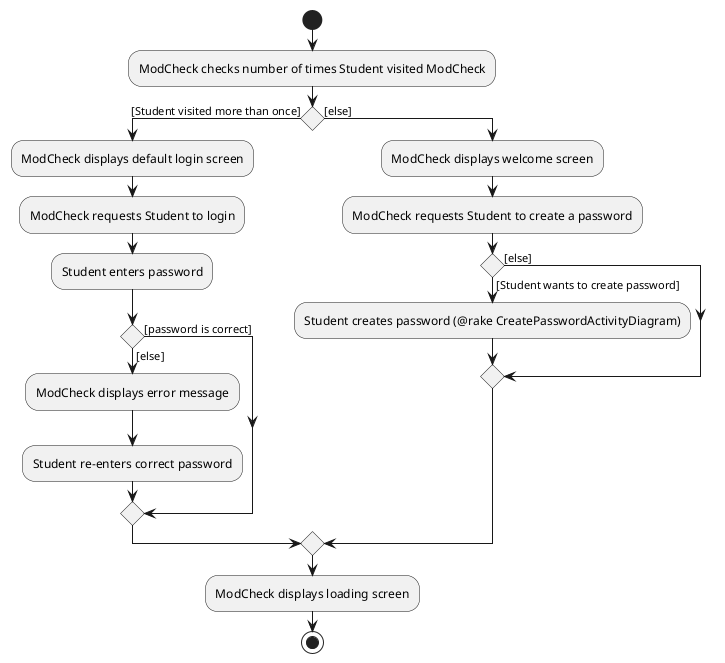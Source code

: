 @startuml
'https://plantuml.com/activity-diagram-beta

'idea of rake provided @WillySeahh in https://github.com/nus-cs2103-AY1920S2/forum/issues/105

start
:ModCheck checks number of times Student visited ModCheck;
if () then ([Student visited more than once])
    :ModCheck displays default login screen;
    :ModCheck requests Student to login;
    :Student enters password;
    if () then ([password is correct])
    else ([else])
        :ModCheck displays error message;
        :Student re-enters correct password;
    endif
else ([else])
    :ModCheck displays welcome screen;
    :ModCheck requests Student to create a password;
        if () then ([Student wants to create password])
            :Student creates password (@rake CreatePasswordActivityDiagram);
        else ([else])
        endif
endif
        :ModCheck displays loading screen;
stop

@enduml
